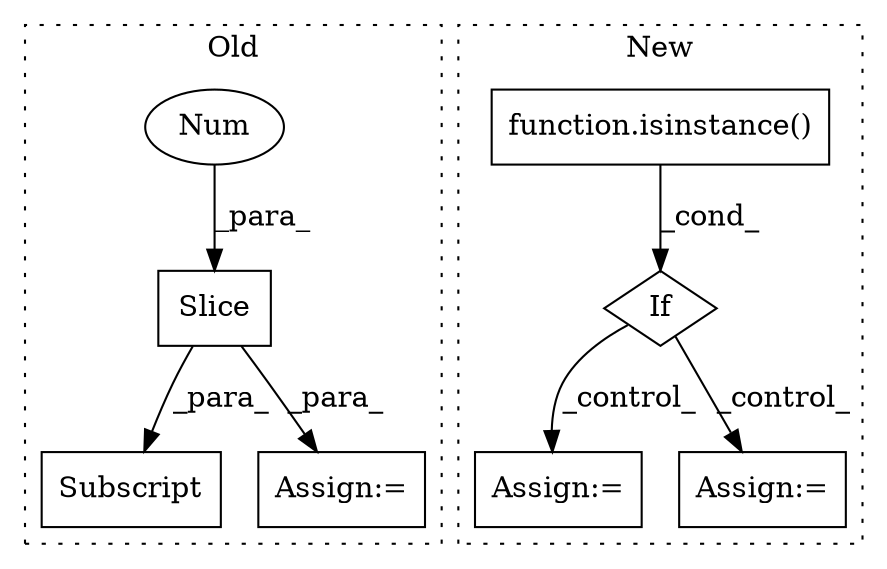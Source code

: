 digraph G {
subgraph cluster0 {
1 [label="Slice" a="80" s="754" l="2" shape="box"];
3 [label="Num" a="76" s="754" l="1" shape="ellipse"];
4 [label="Subscript" a="63" s="744,0" l="13,0" shape="box"];
8 [label="Assign:=" a="68" s="723" l="3" shape="box"];
label = "Old";
style="dotted";
}
subgraph cluster1 {
2 [label="function.isinstance()" a="75" s="377,409" l="11,1" shape="box"];
5 [label="If" a="96" s="374" l="3" shape="diamond"];
6 [label="Assign:=" a="68" s="474" l="14" shape="box"];
7 [label="Assign:=" a="68" s="425" l="13" shape="box"];
label = "New";
style="dotted";
}
1 -> 4 [label="_para_"];
1 -> 8 [label="_para_"];
2 -> 5 [label="_cond_"];
3 -> 1 [label="_para_"];
5 -> 7 [label="_control_"];
5 -> 6 [label="_control_"];
}